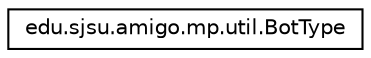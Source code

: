 digraph "Graphical Class Hierarchy"
{
  edge [fontname="Helvetica",fontsize="10",labelfontname="Helvetica",labelfontsize="10"];
  node [fontname="Helvetica",fontsize="10",shape=record];
  rankdir="LR";
  Node0 [label="edu.sjsu.amigo.mp.util.BotType",height=0.2,width=0.4,color="black", fillcolor="white", style="filled",URL="$enumedu_1_1sjsu_1_1amigo_1_1mp_1_1util_1_1_bot_type.html"];
}
